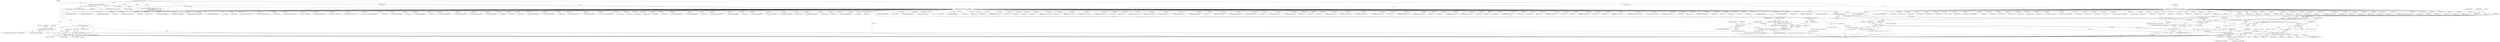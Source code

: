 digraph "0_tcpdump_289c672020280529fd382f3502efab7100d638ec@pointer" {
"1002916" [label="(Call,obj_tptr+1)"];
"1002913" [label="(Call,obj_tptr+=*(obj_tptr+1))"];
"1002886" [label="(Call,*(obj_tptr+1) < 2)"];
"1002876" [label="(Call,obj_tlen < *(obj_tptr+1))"];
"1002849" [label="(Call,obj_tlen >= 2 + padbytes)"];
"1002842" [label="(Call,obj_tlen-=4)"];
"1002819" [label="(Call,obj_tlen < 4)"];
"1000320" [label="(Call,obj_tlen=rsvp_obj_len-sizeof(struct rsvp_object_header))"];
"1000322" [label="(Call,rsvp_obj_len-sizeof(struct rsvp_object_header))"];
"1000301" [label="(Call,tlen < rsvp_obj_len)"];
"1000172" [label="(Call,tlen>=sizeof(struct rsvp_object_header))"];
"1000150" [label="(MethodParameterIn,u_int tlen)"];
"1000215" [label="(Call,rsvp_obj_len < sizeof(struct rsvp_object_header))"];
"1000199" [label="(Call,rsvp_obj_len % 4)"];
"1000187" [label="(Call,rsvp_obj_len=EXTRACT_16BITS(rsvp_obj_header->length))"];
"1000189" [label="(Call,EXTRACT_16BITS(rsvp_obj_header->length))"];
"1002907" [label="(Call,obj_tlen-=*(obj_tptr+1))"];
"1002825" [label="(Call,padbytes = EXTRACT_16BITS(obj_tptr+2))"];
"1002827" [label="(Call,EXTRACT_16BITS(obj_tptr+2))"];
"1000314" [label="(Call,obj_tptr=tptr+sizeof(struct rsvp_object_header))"];
"1000184" [label="(Call,(const struct rsvp_object_header *)tptr)"];
"1000148" [label="(MethodParameterIn,const u_char *tptr)"];
"1002845" [label="(Call,obj_tptr+=4)"];
"1002839" [label="(Call,EXTRACT_16BITS(obj_tptr))"];
"1001284" [label="(Call,EXTRACT_16BITS(obj_tptr+2))"];
"1000182" [label="(Call,rsvp_obj_header = (const struct rsvp_object_header *)tptr)"];
"1002568" [label="(Call,obj_tptr+=16)"];
"1002236" [label="(Call,obj_tlen < 20)"];
"1002750" [label="(Call,obj_tptr+17)"];
"1001853" [label="(Call,EXTRACT_32BITS(obj_tptr+8))"];
"1001192" [label="(Call,obj_tptr+4)"];
"1002951" [label="(Call,obj_tptr + 1)"];
"1000349" [label="(Call,obj_tlen < 8)"];
"1002583" [label="(Call,obj_tlen >= 8)"];
"1002176" [label="(Call,obj_tlen < 20)"];
"1000315" [label="(Identifier,obj_tptr)"];
"1001847" [label="(Call,EXTRACT_32BITS(obj_tptr+4))"];
"1001848" [label="(Call,obj_tptr+4)"];
"1002755" [label="(Call,EXTRACT_16BITS(obj_tptr+18))"];
"1000314" [label="(Call,obj_tptr=tptr+sizeof(struct rsvp_object_header))"];
"1000186" [label="(Identifier,tptr)"];
"1001477" [label="(Call,obj_tlen-=*(obj_tptr+1))"];
"1000681" [label="(Call,ipaddr_string(ndo, obj_tptr))"];
"1002660" [label="(Call,obj_tptr+5)"];
"1003183" [label="(Call,EXTRACT_16BITS(obj_tptr))"];
"1002846" [label="(Identifier,obj_tptr)"];
"1002875" [label="(ControlStructure,if (obj_tlen < *(obj_tptr+1)))"];
"1000301" [label="(Call,tlen < rsvp_obj_len)"];
"1003384" [label="(Literal,0)"];
"1002915" [label="(Call,*(obj_tptr+1))"];
"1002847" [label="(Literal,4)"];
"1000695" [label="(Call,obj_tlen < sizeof(struct in6_addr))"];
"1001918" [label="(Call,obj_tlen < 8)"];
"1001073" [label="(Call,obj_tptr+=4)"];
"1001658" [label="(Call,obj_tptr+3)"];
"1002895" [label="(Call,print_unknown_data(ndo, obj_tptr + 2, \"\n\t\t\", *(obj_tptr + 1) - 2))"];
"1002848" [label="(ControlStructure,while(obj_tlen >= 2 + padbytes))"];
"1001208" [label="(Call,EXTRACT_16BITS(obj_tptr+4))"];
"1001453" [label="(Call,obj_tptr+2)"];
"1001480" [label="(Call,obj_tptr+1)"];
"1001666" [label="(Call,obj_tptr+3)"];
"1002756" [label="(Call,obj_tptr+18)"];
"1000217" [label="(Call,sizeof(struct rsvp_object_header))"];
"1003380" [label="(Call,tlen-=rsvp_obj_len)"];
"1002845" [label="(Call,obj_tptr+=4)"];
"1000410" [label="(Call,ip6addr_string(ndo, obj_tptr))"];
"1002919" [label="(ControlStructure,break;)"];
"1001129" [label="(Call,obj_tptr + 6)"];
"1002323" [label="(Call,ipaddr_string(ndo, obj_tptr))"];
"1003324" [label="(Call,ip6addr_string(ndo, obj_tptr))"];
"1002801" [label="(Call,obj_tlen-=20)"];
"1002877" [label="(Identifier,obj_tlen)"];
"1002842" [label="(Call,obj_tlen-=4)"];
"1002731" [label="(Call,obj_tlen-=8)"];
"1000843" [label="(Call,EXTRACT_24BITS(obj_tptr+1))"];
"1001323" [label="(Call,obj_tptr + 1)"];
"1002957" [label="(Call,obj_tptr+=4)"];
"1000867" [label="(Call,obj_tlen < 8)"];
"1002844" [label="(Literal,4)"];
"1002398" [label="(Call,obj_tlen < sizeof(struct rsvp_obj_frr_t))"];
"1002854" [label="(Block,)"];
"1002917" [label="(Identifier,obj_tptr)"];
"1002889" [label="(Identifier,obj_tptr)"];
"1000179" [label="(Identifier,tptr)"];
"1000176" [label="(Block,)"];
"1000463" [label="(Call,ip6addr_string(ndo, obj_tptr))"];
"1000571" [label="(Call,ipaddr_string(ndo, obj_tptr))"];
"1001483" [label="(Call,obj_tptr+=*(obj_tptr+1))"];
"1001405" [label="(Call,ipaddr_string(ndo, obj_tptr+2))"];
"1002843" [label="(Identifier,obj_tlen)"];
"1000709" [label="(Call,ip6addr_string(ndo, obj_tptr))"];
"1000328" [label="(Call,ND_TTEST2(*tptr, rsvp_obj_len))"];
"1003286" [label="(Call,obj_tlen < 4)"];
"1001289" [label="(Call,obj_tptr + 2)"];
"1001095" [label="(Call,EXTRACT_16BITS(obj_tptr + 2))"];
"1002280" [label="(Call,ip6addr_string(ndo, obj_tptr))"];
"1003154" [label="(Call,EXTRACT_32BITS(obj_tptr))"];
"1001801" [label="(Call,obj_tptr + 4)"];
"1002595" [label="(Call,ipaddr_string(ndo, obj_tptr))"];
"1001014" [label="(Call,ipaddr_string(ndo, obj_tptr))"];
"1002910" [label="(Call,obj_tptr+1)"];
"1002896" [label="(Identifier,ndo)"];
"1001239" [label="(Call,obj_tlen < 4)"];
"1002908" [label="(Identifier,obj_tlen)"];
"1002206" [label="(Call,obj_tlen < 20)"];
"1002820" [label="(Identifier,obj_tlen)"];
"1002851" [label="(Call,2 + padbytes)"];
"1001295" [label="(Call,obj_tptr+=4)"];
"1001448" [label="(Call,obj_tptr+2)"];
"1001854" [label="(Call,obj_tptr+8)"];
"1002160" [label="(Call,ipaddr_string(ndo, obj_tptr))"];
"1002353" [label="(Call,ipaddr_string(ndo, obj_tptr))"];
"1000897" [label="(Call,obj_tlen < 20)"];
"1002916" [label="(Call,obj_tptr+1)"];
"1000321" [label="(Identifier,obj_tlen)"];
"1002885" [label="(ControlStructure,if (*(obj_tptr+1) < 2))"];
"1001311" [label="(Call,obj_tlen >= 4)"];
"1001142" [label="(Call,EXTRACT_16BITS(obj_tptr+8))"];
"1001879" [label="(Call,EXTRACT_32BITS(obj_tptr + 4))"];
"1001179" [label="(Call,obj_tptr + 2)"];
"1001221" [label="(Call,EXTRACT_16BITS(obj_tptr + 4))"];
"1000911" [label="(Call,ip6addr_string(ndo, obj_tptr))"];
"1001841" [label="(Call,obj_tptr+4)"];
"1000215" [label="(Call,rsvp_obj_len < sizeof(struct rsvp_object_header))"];
"1000205" [label="(Identifier,ndo)"];
"1001096" [label="(Call,obj_tptr + 2)"];
"1003299" [label="(Call,ipaddr_string(ndo, obj_tptr))"];
"1003240" [label="(Call,obj_tlen-=4)"];
"1000171" [label="(ControlStructure,while(tlen>=sizeof(struct rsvp_object_header)))"];
"1000323" [label="(Identifier,rsvp_obj_len)"];
"1002677" [label="(Call,ipaddr_string(ndo, obj_tptr))"];
"1000189" [label="(Call,EXTRACT_16BITS(rsvp_obj_header->length))"];
"1001377" [label="(Call,obj_tptr+6)"];
"1000520" [label="(Call,obj_tlen < 12)"];
"1001470" [label="(Call,obj_tptr+3)"];
"1002888" [label="(Call,obj_tptr+1)"];
"1001407" [label="(Call,obj_tptr+2)"];
"1002741" [label="(Call,obj_tlen < 20)"];
"1000216" [label="(Identifier,rsvp_obj_len)"];
"1001052" [label="(Call,obj_tlen >= 4)"];
"1000200" [label="(Identifier,rsvp_obj_len)"];
"1003368" [label="(Call,tptr + sizeof(struct rsvp_object_header))"];
"1000557" [label="(Call,obj_tlen < 12)"];
"1002824" [label="(Literal,1)"];
"1001996" [label="(Call,obj_tlen < 4)"];
"1002950" [label="(Call,EXTRACT_24BITS(obj_tptr + 1))"];
"1002857" [label="(Identifier,ndo)"];
"1001858" [label="(Call,obj_tptr + 12)"];
"1001587" [label="(Call,obj_tptr+3)"];
"1002887" [label="(Call,*(obj_tptr+1))"];
"1002913" [label="(Call,obj_tptr+=*(obj_tptr+1))"];
"1000852" [label="(Call,obj_tptr+=4)"];
"1001066" [label="(Call,EXTRACT_16BITS(obj_tptr + 2))"];
"1001277" [label="(Call,obj_tptr+1)"];
"1001462" [label="(Call,obj_tptr+3)"];
"1002009" [label="(Call,EXTRACT_32BITS(obj_tptr))"];
"1002053" [label="(Call,obj_tptr + 2)"];
"1002734" [label="(Call,obj_tptr+=8)"];
"1001079" [label="(Call,obj_tlen < 12)"];
"1002339" [label="(Call,obj_tlen < 16)"];
"1002841" [label="(Identifier,padbytes)"];
"1002934" [label="(Call,obj_tlen < 8)"];
"1000644" [label="(Call,ip6addr_string(ndo, obj_tptr))"];
"1002484" [label="(Call,obj_tptr+=sizeof(struct rsvp_obj_frr_t))"];
"1003377" [label="(Call,tptr+=rsvp_obj_len)"];
"1000941" [label="(Call,ip6addr_string(ndo, obj_tptr))"];
"1001473" [label="(Call,EXTRACT_32BITS(obj_tptr + 4))"];
"1002828" [label="(Call,obj_tptr+2)"];
"1001646" [label="(Call,obj_tptr+2)"];
"1002914" [label="(Identifier,obj_tptr)"];
"1002825" [label="(Call,padbytes = EXTRACT_16BITS(obj_tptr+2))"];
"1001896" [label="(Call,obj_tlen+=subobj_len)"];
"1002266" [label="(Call,obj_tlen < 40)"];
"1001780" [label="(Call,obj_tptr + 4)"];
"1001578" [label="(Call,obj_tlen < 4)"];
"1002821" [label="(Literal,4)"];
"1000330" [label="(Identifier,tptr)"];
"1001191" [label="(Call,EXTRACT_32BITS(obj_tptr+4))"];
"1002651" [label="(Call,obj_tlen < 8)"];
"1003225" [label="(Call,obj_tptr+4)"];
"1001502" [label="(Call,obj_tlen < 8)"];
"1001222" [label="(Call,obj_tptr + 4)"];
"1000602" [label="(Call,obj_tlen < sizeof(struct in_addr))"];
"1001954" [label="(Call,obj_tlen < 20)"];
"1003311" [label="(Call,obj_tlen < 16)"];
"1000781" [label="(Call,obj_tlen < 12)"];
"1000222" [label="(Identifier,ndo)"];
"1001209" [label="(Call,obj_tptr+4)"];
"1000303" [label="(Identifier,rsvp_obj_len)"];
"1001419" [label="(Call,obj_tptr + 7)"];
"1000485" [label="(Call,obj_tlen < 26)"];
"1002031" [label="(Call,obj_tlen < 4)"];
"1001067" [label="(Call,obj_tptr + 2)"];
"1001706" [label="(Call,EXTRACT_16BITS(obj_tptr))"];
"1000190" [label="(Call,rsvp_obj_header->length)"];
"1002629" [label="(Call,EXTRACT_32BITS(obj_tptr))"];
"1001233" [label="(Call,obj_tptr+=12)"];
"1002879" [label="(Call,obj_tptr+1)"];
"1000984" [label="(Call,ipaddr_string(ndo, obj_tptr))"];
"1000449" [label="(Call,obj_tlen < 36)"];
"1000148" [label="(MethodParameterIn,const u_char *tptr)"];
"1002819" [label="(Call,obj_tlen < 4)"];
"1002995" [label="(Call,obj_tlen < sizeof(struct rsvp_obj_integrity_t))"];
"1002190" [label="(Call,ip6addr_string(ndo, obj_tptr))"];
"1000320" [label="(Call,obj_tlen=rsvp_obj_len-sizeof(struct rsvp_object_header))"];
"1000795" [label="(Call,EXTRACT_32BITS(obj_tptr))"];
"1000300" [label="(ControlStructure,if(tlen < rsvp_obj_len))"];
"1000826" [label="(Call,obj_tlen < 4)"];
"1001178" [label="(Call,EXTRACT_16BITS(obj_tptr + 2))"];
"1001122" [label="(Call,EXTRACT_16BITS(obj_tptr+4))"];
"1002907" [label="(Call,obj_tlen-=*(obj_tptr+1))"];
"1001199" [label="(Call,obj_tptr+8)"];
"1002903" [label="(Call,obj_tptr + 1)"];
"1002816" [label="(Block,)"];
"1002886" [label="(Call,*(obj_tptr+1) < 2)"];
"1001128" [label="(Call,EXTRACT_16BITS(obj_tptr + 6))"];
"1001685" [label="(Call,obj_tlen < 4)"];
"1001412" [label="(Call,obj_tptr+6)"];
"1001617" [label="(Call,obj_tptr + 4 + i)"];
"1001932" [label="(Call,ipaddr_string(ndo, obj_tptr))"];
"1001968" [label="(Call,ip6addr_string(ndo, obj_tptr))"];
"1001288" [label="(Call,EXTRACT_16BITS(obj_tptr + 2))"];
"1002666" [label="(Call,obj_tptr+6)"];
"1000757" [label="(Call,obj_tlen < 4)"];
"1001285" [label="(Call,obj_tptr+2)"];
"1001778" [label="(Call,ipaddr_string(ndo, obj_tptr + 4))"];
"1001857" [label="(Call,EXTRACT_32BITS(obj_tptr + 12))"];
"1003235" [label="(Call,obj_tptr+=12)"];
"1000174" [label="(Call,sizeof(struct rsvp_object_header))"];
"1002894" [label="(Literal,1)"];
"1001540" [label="(Call,obj_tlen < 8)"];
"1000150" [label="(MethodParameterIn,u_int tlen)"];
"1001148" [label="(Call,EXTRACT_16BITS(obj_tptr + 10))"];
"1002909" [label="(Call,*(obj_tptr+1))"];
"1002839" [label="(Call,EXTRACT_16BITS(obj_tptr))"];
"1002884" [label="(Literal,1)"];
"1001893" [label="(Call,obj_tptr+=subobj_len)"];
"1001198" [label="(Call,EXTRACT_32BITS(obj_tptr+8))"];
"1002491" [label="(Call,obj_tlen < 16)"];
"1001661" [label="(Call,obj_tptr+=4+*(obj_tptr+3))"];
"1002052" [label="(Call,EXTRACT_16BITS(obj_tptr + 2))"];
"1002309" [label="(Call,obj_tlen < 8)"];
"1003006" [label="(Call,(const struct rsvp_obj_integrity_t *)obj_tptr)"];
"1000324" [label="(Call,sizeof(struct rsvp_object_header))"];
"1003243" [label="(Call,obj_tptr+=4)"];
"1000667" [label="(Call,obj_tlen < sizeof(struct in_addr))"];
"1001516" [label="(Call,EXTRACT_32BITS(obj_tptr))"];
"1001486" [label="(Call,obj_tptr+1)"];
"1002897" [label="(Call,obj_tptr + 2)"];
"1002849" [label="(Call,obj_tlen >= 2 + padbytes)"];
"1002918" [label="(Literal,1)"];
"1002146" [label="(Call,obj_tlen < 8)"];
"1000307" [label="(Identifier,ndo)"];
"1000198" [label="(ControlStructure,if(rsvp_obj_len % 4))"];
"1000188" [label="(Identifier,rsvp_obj_len)"];
"1002833" [label="(Identifier,ndo)"];
"1003409" [label="(MethodReturn,RET)"];
"1000316" [label="(Call,tptr+sizeof(struct rsvp_object_header))"];
"1000881" [label="(Call,ipaddr_string(ndo, obj_tptr))"];
"1001880" [label="(Call,obj_tptr + 4)"];
"1002665" [label="(Call,EXTRACT_16BITS(obj_tptr+6))"];
"1001840" [label="(Call,EXTRACT_32BITS(obj_tptr+4))"];
"1003366" [label="(Call,print_unknown_data(ndo, tptr + sizeof(struct rsvp_object_header), \"\n\t    \", /* FIXME indentation */\n                               rsvp_obj_len - sizeof(struct rsvp_object_header)))"];
"1002220" [label="(Call,ip6addr_string(ndo, obj_tptr))"];
"1000194" [label="(Identifier,rsvp_obj_ctype)"];
"1003138" [label="(Call,obj_tlen < 4)"];
"1000499" [label="(Call,EXTRACT_32BITS(obj_tptr))"];
"1001272" [label="(Call,obj_tptr+1)"];
"1001638" [label="(Call,obj_tptr+1)"];
"1000970" [label="(Call,obj_tlen < 8)"];
"1001156" [label="(Call,obj_tptr+=12)"];
"1000184" [label="(Call,(const struct rsvp_object_header *)tptr)"];
"1002850" [label="(Identifier,obj_tlen)"];
"1002872" [label="(Call,obj_tptr + 1)"];
"1000616" [label="(Call,ipaddr_string(ndo, obj_tptr))"];
"1000735" [label="(Call,obj_tlen >= 4)"];
"1003228" [label="(Call,EXTRACT_32BITS(obj_tptr + 8))"];
"1000214" [label="(ControlStructure,if(rsvp_obj_len < sizeof(struct rsvp_object_header)))"];
"1003229" [label="(Call,obj_tptr + 8)"];
"1002767" [label="(Call,ip6addr_string(ndo, obj_tptr))"];
"1001554" [label="(Call,EXTRACT_32BITS(obj_tptr))"];
"1000396" [label="(Call,obj_tlen < 20)"];
"1002838" [label="(Block,)"];
"1003350" [label="(Call,print_unknown_data(ndo, obj_tptr, \"\n\t    \", obj_tlen))"];
"1002390" [label="(Call,(const struct rsvp_obj_frr_t *)obj_tptr)"];
"1003174" [label="(Call,obj_tlen < 4)"];
"1000187" [label="(Call,rsvp_obj_len=EXTRACT_16BITS(rsvp_obj_header->length))"];
"1000927" [label="(Call,obj_tlen < 40)"];
"1001162" [label="(Call,obj_tlen < 12)"];
"1002804" [label="(Call,obj_tptr+=20)"];
"1000630" [label="(Call,obj_tlen < sizeof(struct in6_addr))"];
"1001650" [label="(Call,obj_tptr + 2)"];
"1001123" [label="(Call,obj_tptr+4)"];
"1002632" [label="(Call,obj_tlen-=4)"];
"1000322" [label="(Call,rsvp_obj_len-sizeof(struct rsvp_object_header))"];
"1002876" [label="(Call,obj_tlen < *(obj_tptr+1))"];
"1001474" [label="(Call,obj_tptr + 4)"];
"1002840" [label="(Identifier,obj_tptr)"];
"1002826" [label="(Identifier,padbytes)"];
"1001000" [label="(Call,obj_tlen < 16)"];
"1001143" [label="(Call,obj_tptr+8)"];
"1000238" [label="(Identifier,ndo)"];
"1000201" [label="(Literal,4)"];
"1002827" [label="(Call,EXTRACT_16BITS(obj_tptr+2))"];
"1002057" [label="(Call,obj_tptr+=4)"];
"1003224" [label="(Call,EXTRACT_32BITS(obj_tptr+4))"];
"1000746" [label="(Call,EXTRACT_32BITS(obj_tptr))"];
"1003210" [label="(Call,obj_tlen < 12)"];
"1002891" [label="(Literal,2)"];
"1002818" [label="(ControlStructure,if (obj_tlen < 4))"];
"1001107" [label="(Call,obj_tptr + 4)"];
"1000173" [label="(Identifier,tlen)"];
"1001799" [label="(Call,ip6addr_string(ndo, obj_tptr + 4))"];
"1002250" [label="(Call,ipaddr_string(ndo, obj_tptr))"];
"1002878" [label="(Call,*(obj_tptr+1))"];
"1000172" [label="(Call,tlen>=sizeof(struct rsvp_object_header))"];
"1000844" [label="(Call,obj_tptr+1)"];
"1000199" [label="(Call,rsvp_obj_len % 4)"];
"1000363" [label="(Call,ipaddr_string(ndo, obj_tptr))"];
"1000534" [label="(Call,ipaddr_string(ndo, obj_tptr))"];
"1000770" [label="(Call,EXTRACT_32BITS(obj_tptr))"];
"1000302" [label="(Identifier,tlen)"];
"1001149" [label="(Call,obj_tptr + 10)"];
"1002916" -> "1002915"  [label="AST: "];
"1002916" -> "1002918"  [label="CFG: "];
"1002917" -> "1002916"  [label="AST: "];
"1002918" -> "1002916"  [label="AST: "];
"1002915" -> "1002916"  [label="CFG: "];
"1002913" -> "1002916"  [label="DDG: obj_tptr"];
"1002845" -> "1002916"  [label="DDG: obj_tptr"];
"1002913" -> "1002854"  [label="AST: "];
"1002913" -> "1002915"  [label="CFG: "];
"1002914" -> "1002913"  [label="AST: "];
"1002915" -> "1002913"  [label="AST: "];
"1002850" -> "1002913"  [label="CFG: "];
"1002913" -> "1003409"  [label="DDG: *(obj_tptr+1)"];
"1002913" -> "1003409"  [label="DDG: obj_tptr"];
"1002913" -> "1002872"  [label="DDG: obj_tptr"];
"1002913" -> "1002879"  [label="DDG: obj_tptr"];
"1002913" -> "1002888"  [label="DDG: obj_tptr"];
"1002913" -> "1002895"  [label="DDG: obj_tptr"];
"1002913" -> "1002897"  [label="DDG: obj_tptr"];
"1002913" -> "1002903"  [label="DDG: obj_tptr"];
"1002913" -> "1002910"  [label="DDG: obj_tptr"];
"1002886" -> "1002913"  [label="DDG: *(obj_tptr+1)"];
"1002845" -> "1002913"  [label="DDG: obj_tptr"];
"1002886" -> "1002885"  [label="AST: "];
"1002886" -> "1002891"  [label="CFG: "];
"1002887" -> "1002886"  [label="AST: "];
"1002891" -> "1002886"  [label="AST: "];
"1002894" -> "1002886"  [label="CFG: "];
"1002896" -> "1002886"  [label="CFG: "];
"1002886" -> "1003409"  [label="DDG: *(obj_tptr+1) < 2"];
"1002886" -> "1003409"  [label="DDG: *(obj_tptr+1)"];
"1002886" -> "1002876"  [label="DDG: *(obj_tptr+1)"];
"1002876" -> "1002886"  [label="DDG: *(obj_tptr+1)"];
"1002886" -> "1002907"  [label="DDG: *(obj_tptr+1)"];
"1002876" -> "1002875"  [label="AST: "];
"1002876" -> "1002878"  [label="CFG: "];
"1002877" -> "1002876"  [label="AST: "];
"1002878" -> "1002876"  [label="AST: "];
"1002884" -> "1002876"  [label="CFG: "];
"1002889" -> "1002876"  [label="CFG: "];
"1002876" -> "1003409"  [label="DDG: obj_tlen"];
"1002876" -> "1003409"  [label="DDG: obj_tlen < *(obj_tptr+1)"];
"1002876" -> "1003409"  [label="DDG: *(obj_tptr+1)"];
"1002849" -> "1002876"  [label="DDG: obj_tlen"];
"1002876" -> "1002907"  [label="DDG: obj_tlen"];
"1002849" -> "1002848"  [label="AST: "];
"1002849" -> "1002851"  [label="CFG: "];
"1002850" -> "1002849"  [label="AST: "];
"1002851" -> "1002849"  [label="AST: "];
"1002857" -> "1002849"  [label="CFG: "];
"1002919" -> "1002849"  [label="CFG: "];
"1002849" -> "1003409"  [label="DDG: obj_tlen >= 2 + padbytes"];
"1002849" -> "1003409"  [label="DDG: obj_tlen"];
"1002849" -> "1003409"  [label="DDG: 2 + padbytes"];
"1002842" -> "1002849"  [label="DDG: obj_tlen"];
"1002907" -> "1002849"  [label="DDG: obj_tlen"];
"1002825" -> "1002849"  [label="DDG: padbytes"];
"1002842" -> "1002816"  [label="AST: "];
"1002842" -> "1002844"  [label="CFG: "];
"1002843" -> "1002842"  [label="AST: "];
"1002844" -> "1002842"  [label="AST: "];
"1002846" -> "1002842"  [label="CFG: "];
"1002819" -> "1002842"  [label="DDG: obj_tlen"];
"1002819" -> "1002818"  [label="AST: "];
"1002819" -> "1002821"  [label="CFG: "];
"1002820" -> "1002819"  [label="AST: "];
"1002821" -> "1002819"  [label="AST: "];
"1002824" -> "1002819"  [label="CFG: "];
"1002826" -> "1002819"  [label="CFG: "];
"1002819" -> "1003409"  [label="DDG: obj_tlen"];
"1002819" -> "1003409"  [label="DDG: obj_tlen < 4"];
"1000320" -> "1002819"  [label="DDG: obj_tlen"];
"1000320" -> "1000176"  [label="AST: "];
"1000320" -> "1000322"  [label="CFG: "];
"1000321" -> "1000320"  [label="AST: "];
"1000322" -> "1000320"  [label="AST: "];
"1000330" -> "1000320"  [label="CFG: "];
"1000320" -> "1003409"  [label="DDG: rsvp_obj_len-sizeof(struct rsvp_object_header)"];
"1000320" -> "1003409"  [label="DDG: obj_tlen"];
"1000322" -> "1000320"  [label="DDG: rsvp_obj_len"];
"1000320" -> "1000349"  [label="DDG: obj_tlen"];
"1000320" -> "1000396"  [label="DDG: obj_tlen"];
"1000320" -> "1000449"  [label="DDG: obj_tlen"];
"1000320" -> "1000485"  [label="DDG: obj_tlen"];
"1000320" -> "1000520"  [label="DDG: obj_tlen"];
"1000320" -> "1000557"  [label="DDG: obj_tlen"];
"1000320" -> "1000602"  [label="DDG: obj_tlen"];
"1000320" -> "1000630"  [label="DDG: obj_tlen"];
"1000320" -> "1000667"  [label="DDG: obj_tlen"];
"1000320" -> "1000695"  [label="DDG: obj_tlen"];
"1000320" -> "1000735"  [label="DDG: obj_tlen"];
"1000320" -> "1000757"  [label="DDG: obj_tlen"];
"1000320" -> "1000781"  [label="DDG: obj_tlen"];
"1000320" -> "1000826"  [label="DDG: obj_tlen"];
"1000320" -> "1000867"  [label="DDG: obj_tlen"];
"1000320" -> "1000897"  [label="DDG: obj_tlen"];
"1000320" -> "1000927"  [label="DDG: obj_tlen"];
"1000320" -> "1000970"  [label="DDG: obj_tlen"];
"1000320" -> "1001000"  [label="DDG: obj_tlen"];
"1000320" -> "1001052"  [label="DDG: obj_tlen"];
"1000320" -> "1001079"  [label="DDG: obj_tlen"];
"1000320" -> "1001162"  [label="DDG: obj_tlen"];
"1000320" -> "1001239"  [label="DDG: obj_tlen"];
"1000320" -> "1001311"  [label="DDG: obj_tlen"];
"1000320" -> "1001477"  [label="DDG: obj_tlen"];
"1000320" -> "1001502"  [label="DDG: obj_tlen"];
"1000320" -> "1001540"  [label="DDG: obj_tlen"];
"1000320" -> "1001578"  [label="DDG: obj_tlen"];
"1000320" -> "1001685"  [label="DDG: obj_tlen"];
"1000320" -> "1001896"  [label="DDG: obj_tlen"];
"1000320" -> "1001918"  [label="DDG: obj_tlen"];
"1000320" -> "1001954"  [label="DDG: obj_tlen"];
"1000320" -> "1001996"  [label="DDG: obj_tlen"];
"1000320" -> "1002031"  [label="DDG: obj_tlen"];
"1000320" -> "1002146"  [label="DDG: obj_tlen"];
"1000320" -> "1002176"  [label="DDG: obj_tlen"];
"1000320" -> "1002206"  [label="DDG: obj_tlen"];
"1000320" -> "1002236"  [label="DDG: obj_tlen"];
"1000320" -> "1002266"  [label="DDG: obj_tlen"];
"1000320" -> "1002309"  [label="DDG: obj_tlen"];
"1000320" -> "1002339"  [label="DDG: obj_tlen"];
"1000320" -> "1002398"  [label="DDG: obj_tlen"];
"1000320" -> "1002491"  [label="DDG: obj_tlen"];
"1000320" -> "1002583"  [label="DDG: obj_tlen"];
"1000320" -> "1002632"  [label="DDG: obj_tlen"];
"1000320" -> "1002651"  [label="DDG: obj_tlen"];
"1000320" -> "1002731"  [label="DDG: obj_tlen"];
"1000320" -> "1002741"  [label="DDG: obj_tlen"];
"1000320" -> "1002801"  [label="DDG: obj_tlen"];
"1000320" -> "1002934"  [label="DDG: obj_tlen"];
"1000320" -> "1002995"  [label="DDG: obj_tlen"];
"1000320" -> "1003138"  [label="DDG: obj_tlen"];
"1000320" -> "1003174"  [label="DDG: obj_tlen"];
"1000320" -> "1003210"  [label="DDG: obj_tlen"];
"1000320" -> "1003240"  [label="DDG: obj_tlen"];
"1000320" -> "1003286"  [label="DDG: obj_tlen"];
"1000320" -> "1003311"  [label="DDG: obj_tlen"];
"1000320" -> "1003350"  [label="DDG: obj_tlen"];
"1000322" -> "1000324"  [label="CFG: "];
"1000323" -> "1000322"  [label="AST: "];
"1000324" -> "1000322"  [label="AST: "];
"1000301" -> "1000322"  [label="DDG: rsvp_obj_len"];
"1000322" -> "1000328"  [label="DDG: rsvp_obj_len"];
"1000301" -> "1000300"  [label="AST: "];
"1000301" -> "1000303"  [label="CFG: "];
"1000302" -> "1000301"  [label="AST: "];
"1000303" -> "1000301"  [label="AST: "];
"1000307" -> "1000301"  [label="CFG: "];
"1000315" -> "1000301"  [label="CFG: "];
"1000301" -> "1003409"  [label="DDG: rsvp_obj_len"];
"1000301" -> "1003409"  [label="DDG: tlen < rsvp_obj_len"];
"1000301" -> "1003409"  [label="DDG: tlen"];
"1000172" -> "1000301"  [label="DDG: tlen"];
"1000150" -> "1000301"  [label="DDG: tlen"];
"1000215" -> "1000301"  [label="DDG: rsvp_obj_len"];
"1000301" -> "1003380"  [label="DDG: tlen"];
"1000172" -> "1000171"  [label="AST: "];
"1000172" -> "1000174"  [label="CFG: "];
"1000173" -> "1000172"  [label="AST: "];
"1000174" -> "1000172"  [label="AST: "];
"1000179" -> "1000172"  [label="CFG: "];
"1003384" -> "1000172"  [label="CFG: "];
"1000172" -> "1003409"  [label="DDG: tlen>=sizeof(struct rsvp_object_header)"];
"1000172" -> "1003409"  [label="DDG: tlen"];
"1000150" -> "1000172"  [label="DDG: tlen"];
"1000150" -> "1000144"  [label="AST: "];
"1000150" -> "1003409"  [label="DDG: tlen"];
"1000150" -> "1003380"  [label="DDG: tlen"];
"1000215" -> "1000214"  [label="AST: "];
"1000215" -> "1000217"  [label="CFG: "];
"1000216" -> "1000215"  [label="AST: "];
"1000217" -> "1000215"  [label="AST: "];
"1000222" -> "1000215"  [label="CFG: "];
"1000238" -> "1000215"  [label="CFG: "];
"1000215" -> "1003409"  [label="DDG: rsvp_obj_len"];
"1000215" -> "1003409"  [label="DDG: rsvp_obj_len < sizeof(struct rsvp_object_header)"];
"1000199" -> "1000215"  [label="DDG: rsvp_obj_len"];
"1000199" -> "1000198"  [label="AST: "];
"1000199" -> "1000201"  [label="CFG: "];
"1000200" -> "1000199"  [label="AST: "];
"1000201" -> "1000199"  [label="AST: "];
"1000205" -> "1000199"  [label="CFG: "];
"1000216" -> "1000199"  [label="CFG: "];
"1000199" -> "1003409"  [label="DDG: rsvp_obj_len"];
"1000199" -> "1003409"  [label="DDG: rsvp_obj_len % 4"];
"1000187" -> "1000199"  [label="DDG: rsvp_obj_len"];
"1000187" -> "1000176"  [label="AST: "];
"1000187" -> "1000189"  [label="CFG: "];
"1000188" -> "1000187"  [label="AST: "];
"1000189" -> "1000187"  [label="AST: "];
"1000194" -> "1000187"  [label="CFG: "];
"1000187" -> "1003409"  [label="DDG: EXTRACT_16BITS(rsvp_obj_header->length)"];
"1000189" -> "1000187"  [label="DDG: rsvp_obj_header->length"];
"1000189" -> "1000190"  [label="CFG: "];
"1000190" -> "1000189"  [label="AST: "];
"1000189" -> "1003409"  [label="DDG: rsvp_obj_header->length"];
"1002907" -> "1002854"  [label="AST: "];
"1002907" -> "1002909"  [label="CFG: "];
"1002908" -> "1002907"  [label="AST: "];
"1002909" -> "1002907"  [label="AST: "];
"1002914" -> "1002907"  [label="CFG: "];
"1002825" -> "1002816"  [label="AST: "];
"1002825" -> "1002827"  [label="CFG: "];
"1002826" -> "1002825"  [label="AST: "];
"1002827" -> "1002825"  [label="AST: "];
"1002833" -> "1002825"  [label="CFG: "];
"1002825" -> "1003409"  [label="DDG: EXTRACT_16BITS(obj_tptr+2)"];
"1002827" -> "1002825"  [label="DDG: obj_tptr+2"];
"1002825" -> "1002851"  [label="DDG: padbytes"];
"1002827" -> "1002828"  [label="CFG: "];
"1002828" -> "1002827"  [label="AST: "];
"1002827" -> "1003409"  [label="DDG: obj_tptr+2"];
"1000314" -> "1002827"  [label="DDG: obj_tptr"];
"1000314" -> "1000176"  [label="AST: "];
"1000314" -> "1000316"  [label="CFG: "];
"1000315" -> "1000314"  [label="AST: "];
"1000316" -> "1000314"  [label="AST: "];
"1000321" -> "1000314"  [label="CFG: "];
"1000314" -> "1003409"  [label="DDG: obj_tptr"];
"1000314" -> "1003409"  [label="DDG: tptr+sizeof(struct rsvp_object_header)"];
"1000184" -> "1000314"  [label="DDG: tptr"];
"1000148" -> "1000314"  [label="DDG: tptr"];
"1000314" -> "1000363"  [label="DDG: obj_tptr"];
"1000314" -> "1000410"  [label="DDG: obj_tptr"];
"1000314" -> "1000463"  [label="DDG: obj_tptr"];
"1000314" -> "1000499"  [label="DDG: obj_tptr"];
"1000314" -> "1000534"  [label="DDG: obj_tptr"];
"1000314" -> "1000571"  [label="DDG: obj_tptr"];
"1000314" -> "1000616"  [label="DDG: obj_tptr"];
"1000314" -> "1000644"  [label="DDG: obj_tptr"];
"1000314" -> "1000681"  [label="DDG: obj_tptr"];
"1000314" -> "1000709"  [label="DDG: obj_tptr"];
"1000314" -> "1000746"  [label="DDG: obj_tptr"];
"1000314" -> "1000770"  [label="DDG: obj_tptr"];
"1000314" -> "1000795"  [label="DDG: obj_tptr"];
"1000314" -> "1000843"  [label="DDG: obj_tptr"];
"1000314" -> "1000844"  [label="DDG: obj_tptr"];
"1000314" -> "1000852"  [label="DDG: obj_tptr"];
"1000314" -> "1000881"  [label="DDG: obj_tptr"];
"1000314" -> "1000911"  [label="DDG: obj_tptr"];
"1000314" -> "1000941"  [label="DDG: obj_tptr"];
"1000314" -> "1000984"  [label="DDG: obj_tptr"];
"1000314" -> "1001014"  [label="DDG: obj_tptr"];
"1000314" -> "1001066"  [label="DDG: obj_tptr"];
"1000314" -> "1001067"  [label="DDG: obj_tptr"];
"1000314" -> "1001073"  [label="DDG: obj_tptr"];
"1000314" -> "1001095"  [label="DDG: obj_tptr"];
"1000314" -> "1001096"  [label="DDG: obj_tptr"];
"1000314" -> "1001107"  [label="DDG: obj_tptr"];
"1000314" -> "1001122"  [label="DDG: obj_tptr"];
"1000314" -> "1001123"  [label="DDG: obj_tptr"];
"1000314" -> "1001128"  [label="DDG: obj_tptr"];
"1000314" -> "1001129"  [label="DDG: obj_tptr"];
"1000314" -> "1001142"  [label="DDG: obj_tptr"];
"1000314" -> "1001143"  [label="DDG: obj_tptr"];
"1000314" -> "1001148"  [label="DDG: obj_tptr"];
"1000314" -> "1001149"  [label="DDG: obj_tptr"];
"1000314" -> "1001156"  [label="DDG: obj_tptr"];
"1000314" -> "1001178"  [label="DDG: obj_tptr"];
"1000314" -> "1001179"  [label="DDG: obj_tptr"];
"1000314" -> "1001191"  [label="DDG: obj_tptr"];
"1000314" -> "1001192"  [label="DDG: obj_tptr"];
"1000314" -> "1001198"  [label="DDG: obj_tptr"];
"1000314" -> "1001199"  [label="DDG: obj_tptr"];
"1000314" -> "1001208"  [label="DDG: obj_tptr"];
"1000314" -> "1001209"  [label="DDG: obj_tptr"];
"1000314" -> "1001221"  [label="DDG: obj_tptr"];
"1000314" -> "1001222"  [label="DDG: obj_tptr"];
"1000314" -> "1001233"  [label="DDG: obj_tptr"];
"1000314" -> "1001272"  [label="DDG: obj_tptr"];
"1000314" -> "1001277"  [label="DDG: obj_tptr"];
"1000314" -> "1001284"  [label="DDG: obj_tptr"];
"1000314" -> "1001285"  [label="DDG: obj_tptr"];
"1000314" -> "1001288"  [label="DDG: obj_tptr"];
"1000314" -> "1001289"  [label="DDG: obj_tptr"];
"1000314" -> "1001295"  [label="DDG: obj_tptr"];
"1000314" -> "1001323"  [label="DDG: obj_tptr"];
"1000314" -> "1001377"  [label="DDG: obj_tptr"];
"1000314" -> "1001405"  [label="DDG: obj_tptr"];
"1000314" -> "1001407"  [label="DDG: obj_tptr"];
"1000314" -> "1001412"  [label="DDG: obj_tptr"];
"1000314" -> "1001419"  [label="DDG: obj_tptr"];
"1000314" -> "1001448"  [label="DDG: obj_tptr"];
"1000314" -> "1001453"  [label="DDG: obj_tptr"];
"1000314" -> "1001462"  [label="DDG: obj_tptr"];
"1000314" -> "1001470"  [label="DDG: obj_tptr"];
"1000314" -> "1001473"  [label="DDG: obj_tptr"];
"1000314" -> "1001474"  [label="DDG: obj_tptr"];
"1000314" -> "1001480"  [label="DDG: obj_tptr"];
"1000314" -> "1001483"  [label="DDG: obj_tptr"];
"1000314" -> "1001486"  [label="DDG: obj_tptr"];
"1000314" -> "1001516"  [label="DDG: obj_tptr"];
"1000314" -> "1001554"  [label="DDG: obj_tptr"];
"1000314" -> "1001587"  [label="DDG: obj_tptr"];
"1000314" -> "1001617"  [label="DDG: obj_tptr"];
"1000314" -> "1001638"  [label="DDG: obj_tptr"];
"1000314" -> "1001646"  [label="DDG: obj_tptr"];
"1000314" -> "1001650"  [label="DDG: obj_tptr"];
"1000314" -> "1001658"  [label="DDG: obj_tptr"];
"1000314" -> "1001661"  [label="DDG: obj_tptr"];
"1000314" -> "1001666"  [label="DDG: obj_tptr"];
"1000314" -> "1001706"  [label="DDG: obj_tptr"];
"1000314" -> "1001778"  [label="DDG: obj_tptr"];
"1000314" -> "1001780"  [label="DDG: obj_tptr"];
"1000314" -> "1001799"  [label="DDG: obj_tptr"];
"1000314" -> "1001801"  [label="DDG: obj_tptr"];
"1000314" -> "1001840"  [label="DDG: obj_tptr"];
"1000314" -> "1001841"  [label="DDG: obj_tptr"];
"1000314" -> "1001847"  [label="DDG: obj_tptr"];
"1000314" -> "1001848"  [label="DDG: obj_tptr"];
"1000314" -> "1001853"  [label="DDG: obj_tptr"];
"1000314" -> "1001854"  [label="DDG: obj_tptr"];
"1000314" -> "1001857"  [label="DDG: obj_tptr"];
"1000314" -> "1001858"  [label="DDG: obj_tptr"];
"1000314" -> "1001879"  [label="DDG: obj_tptr"];
"1000314" -> "1001880"  [label="DDG: obj_tptr"];
"1000314" -> "1001893"  [label="DDG: obj_tptr"];
"1000314" -> "1001932"  [label="DDG: obj_tptr"];
"1000314" -> "1001968"  [label="DDG: obj_tptr"];
"1000314" -> "1002009"  [label="DDG: obj_tptr"];
"1000314" -> "1002052"  [label="DDG: obj_tptr"];
"1000314" -> "1002053"  [label="DDG: obj_tptr"];
"1000314" -> "1002057"  [label="DDG: obj_tptr"];
"1000314" -> "1002160"  [label="DDG: obj_tptr"];
"1000314" -> "1002190"  [label="DDG: obj_tptr"];
"1000314" -> "1002220"  [label="DDG: obj_tptr"];
"1000314" -> "1002250"  [label="DDG: obj_tptr"];
"1000314" -> "1002280"  [label="DDG: obj_tptr"];
"1000314" -> "1002323"  [label="DDG: obj_tptr"];
"1000314" -> "1002353"  [label="DDG: obj_tptr"];
"1000314" -> "1002390"  [label="DDG: obj_tptr"];
"1000314" -> "1002484"  [label="DDG: obj_tptr"];
"1000314" -> "1002568"  [label="DDG: obj_tptr"];
"1000314" -> "1002595"  [label="DDG: obj_tptr"];
"1000314" -> "1002629"  [label="DDG: obj_tptr"];
"1000314" -> "1002660"  [label="DDG: obj_tptr"];
"1000314" -> "1002665"  [label="DDG: obj_tptr"];
"1000314" -> "1002666"  [label="DDG: obj_tptr"];
"1000314" -> "1002677"  [label="DDG: obj_tptr"];
"1000314" -> "1002734"  [label="DDG: obj_tptr"];
"1000314" -> "1002750"  [label="DDG: obj_tptr"];
"1000314" -> "1002755"  [label="DDG: obj_tptr"];
"1000314" -> "1002756"  [label="DDG: obj_tptr"];
"1000314" -> "1002767"  [label="DDG: obj_tptr"];
"1000314" -> "1002804"  [label="DDG: obj_tptr"];
"1000314" -> "1002828"  [label="DDG: obj_tptr"];
"1000314" -> "1002839"  [label="DDG: obj_tptr"];
"1000314" -> "1002950"  [label="DDG: obj_tptr"];
"1000314" -> "1002951"  [label="DDG: obj_tptr"];
"1000314" -> "1002957"  [label="DDG: obj_tptr"];
"1000314" -> "1003006"  [label="DDG: obj_tptr"];
"1000314" -> "1003154"  [label="DDG: obj_tptr"];
"1000314" -> "1003183"  [label="DDG: obj_tptr"];
"1000314" -> "1003224"  [label="DDG: obj_tptr"];
"1000314" -> "1003225"  [label="DDG: obj_tptr"];
"1000314" -> "1003228"  [label="DDG: obj_tptr"];
"1000314" -> "1003229"  [label="DDG: obj_tptr"];
"1000314" -> "1003235"  [label="DDG: obj_tptr"];
"1000314" -> "1003243"  [label="DDG: obj_tptr"];
"1000314" -> "1003299"  [label="DDG: obj_tptr"];
"1000314" -> "1003324"  [label="DDG: obj_tptr"];
"1000314" -> "1003350"  [label="DDG: obj_tptr"];
"1000184" -> "1000182"  [label="AST: "];
"1000184" -> "1000186"  [label="CFG: "];
"1000185" -> "1000184"  [label="AST: "];
"1000186" -> "1000184"  [label="AST: "];
"1000182" -> "1000184"  [label="CFG: "];
"1000184" -> "1003409"  [label="DDG: tptr"];
"1000184" -> "1000182"  [label="DDG: tptr"];
"1000148" -> "1000184"  [label="DDG: tptr"];
"1000184" -> "1000316"  [label="DDG: tptr"];
"1000184" -> "1003366"  [label="DDG: tptr"];
"1000184" -> "1003368"  [label="DDG: tptr"];
"1000184" -> "1003377"  [label="DDG: tptr"];
"1000148" -> "1000144"  [label="AST: "];
"1000148" -> "1003409"  [label="DDG: tptr"];
"1000148" -> "1000316"  [label="DDG: tptr"];
"1000148" -> "1003366"  [label="DDG: tptr"];
"1000148" -> "1003368"  [label="DDG: tptr"];
"1000148" -> "1003377"  [label="DDG: tptr"];
"1002845" -> "1002816"  [label="AST: "];
"1002845" -> "1002847"  [label="CFG: "];
"1002846" -> "1002845"  [label="AST: "];
"1002847" -> "1002845"  [label="AST: "];
"1002850" -> "1002845"  [label="CFG: "];
"1002845" -> "1003409"  [label="DDG: obj_tptr"];
"1002839" -> "1002845"  [label="DDG: obj_tptr"];
"1002845" -> "1002872"  [label="DDG: obj_tptr"];
"1002845" -> "1002879"  [label="DDG: obj_tptr"];
"1002845" -> "1002888"  [label="DDG: obj_tptr"];
"1002845" -> "1002895"  [label="DDG: obj_tptr"];
"1002845" -> "1002897"  [label="DDG: obj_tptr"];
"1002845" -> "1002903"  [label="DDG: obj_tptr"];
"1002845" -> "1002910"  [label="DDG: obj_tptr"];
"1002839" -> "1002838"  [label="AST: "];
"1002839" -> "1002840"  [label="CFG: "];
"1002840" -> "1002839"  [label="AST: "];
"1002841" -> "1002839"  [label="CFG: "];
"1002839" -> "1003409"  [label="DDG: EXTRACT_16BITS(obj_tptr)"];
}
